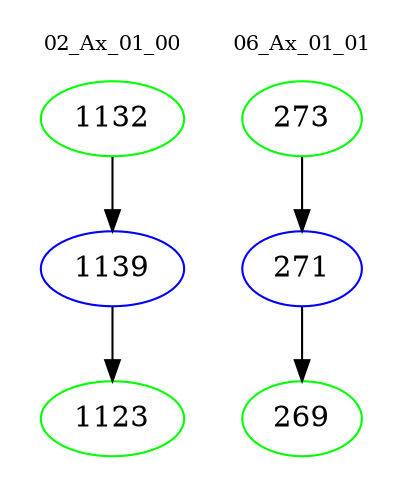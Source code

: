 digraph{
subgraph cluster_0 {
color = white
label = "02_Ax_01_00";
fontsize=10;
T0_1132 [label="1132", color="green"]
T0_1132 -> T0_1139 [color="black"]
T0_1139 [label="1139", color="blue"]
T0_1139 -> T0_1123 [color="black"]
T0_1123 [label="1123", color="green"]
}
subgraph cluster_1 {
color = white
label = "06_Ax_01_01";
fontsize=10;
T1_273 [label="273", color="green"]
T1_273 -> T1_271 [color="black"]
T1_271 [label="271", color="blue"]
T1_271 -> T1_269 [color="black"]
T1_269 [label="269", color="green"]
}
}
